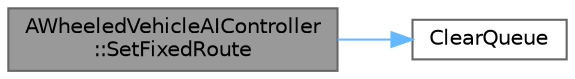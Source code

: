 digraph "AWheeledVehicleAIController::SetFixedRoute"
{
 // INTERACTIVE_SVG=YES
 // LATEX_PDF_SIZE
  bgcolor="transparent";
  edge [fontname=Helvetica,fontsize=10,labelfontname=Helvetica,labelfontsize=10];
  node [fontname=Helvetica,fontsize=10,shape=box,height=0.2,width=0.4];
  rankdir="LR";
  Node1 [id="Node000001",label="AWheeledVehicleAIController\l::SetFixedRoute",height=0.2,width=0.4,color="gray40", fillcolor="grey60", style="filled", fontcolor="black",tooltip="Set a fixed route to follow if autopilot is enabled."];
  Node1 -> Node2 [id="edge1_Node000001_Node000002",color="steelblue1",style="solid",tooltip=" "];
  Node2 [id="Node000002",label="ClearQueue",height=0.2,width=0.4,color="grey40", fillcolor="white", style="filled",URL="$d8/de0/WheeledVehicleAIController_8cpp.html#ab9ac127e37ab6847232563c41023b95f",tooltip=" "];
}

